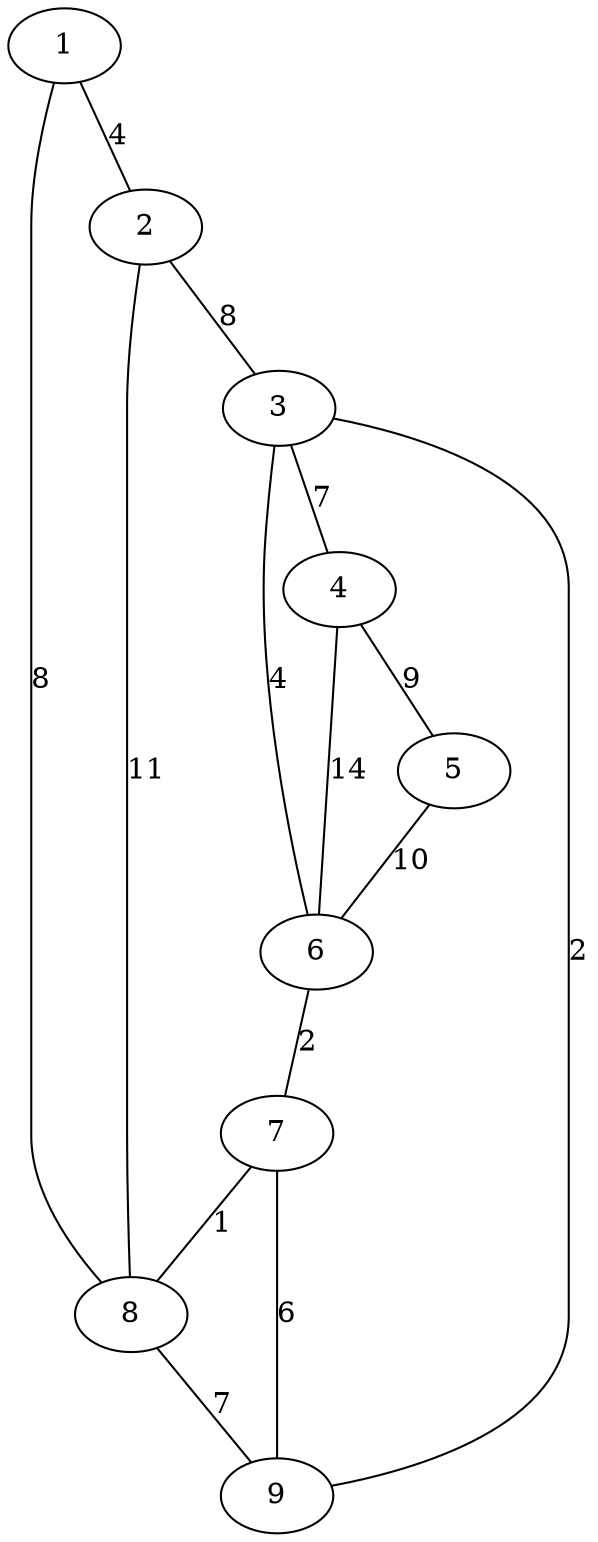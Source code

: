 graph{
1 -- 2 [label=4]
1 -- 8 [label=8]
2 -- 3 [label=8]
2 -- 8 [label=11]
3 -- 4 [label=7]
3 -- 6 [label=4]
3 -- 9 [label=2]
4 -- 5 [label=9]
4 -- 6 [label=14]
5 -- 6 [label=10]
6 -- 7 [label=2]
7 -- 8 [label=1]
7 -- 9 [label=6]
8 -- 9 [label=7]
}